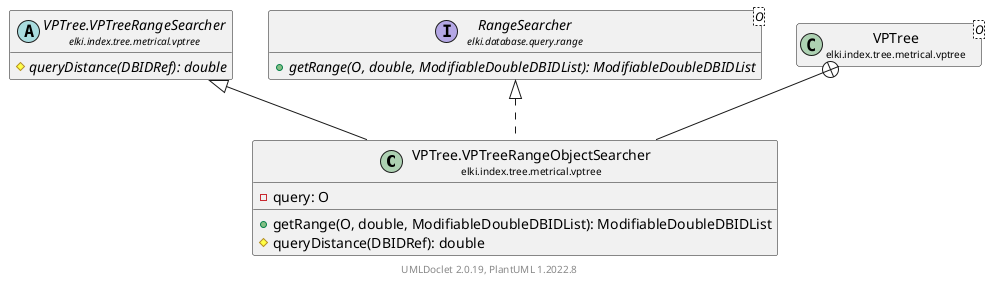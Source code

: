 @startuml
    remove .*\.(Instance|Par|Parameterizer|Factory)$
    set namespaceSeparator none
    hide empty fields
    hide empty methods

    class "<size:14>VPTree.VPTreeRangeObjectSearcher\n<size:10>elki.index.tree.metrical.vptree" as elki.index.tree.metrical.vptree.VPTree.VPTreeRangeObjectSearcher [[VPTree.VPTreeRangeObjectSearcher.html]] {
        -query: O
        +getRange(O, double, ModifiableDoubleDBIDList): ModifiableDoubleDBIDList
        #queryDistance(DBIDRef): double
    }

    abstract class "<size:14>VPTree.VPTreeRangeSearcher\n<size:10>elki.index.tree.metrical.vptree" as elki.index.tree.metrical.vptree.VPTree.VPTreeRangeSearcher [[VPTree.VPTreeRangeSearcher.html]] {
        {abstract} #queryDistance(DBIDRef): double
    }
    interface "<size:14>RangeSearcher\n<size:10>elki.database.query.range" as elki.database.query.range.RangeSearcher<O> [[../../../../database/query/range/RangeSearcher.html]] {
        {abstract} +getRange(O, double, ModifiableDoubleDBIDList): ModifiableDoubleDBIDList
    }
    class "<size:14>VPTree\n<size:10>elki.index.tree.metrical.vptree" as elki.index.tree.metrical.vptree.VPTree<O> [[VPTree.html]]

    elki.index.tree.metrical.vptree.VPTree.VPTreeRangeSearcher <|-- elki.index.tree.metrical.vptree.VPTree.VPTreeRangeObjectSearcher
    elki.database.query.range.RangeSearcher <|.. elki.index.tree.metrical.vptree.VPTree.VPTreeRangeObjectSearcher
    elki.index.tree.metrical.vptree.VPTree +-- elki.index.tree.metrical.vptree.VPTree.VPTreeRangeObjectSearcher

    center footer UMLDoclet 2.0.19, PlantUML 1.2022.8
@enduml
